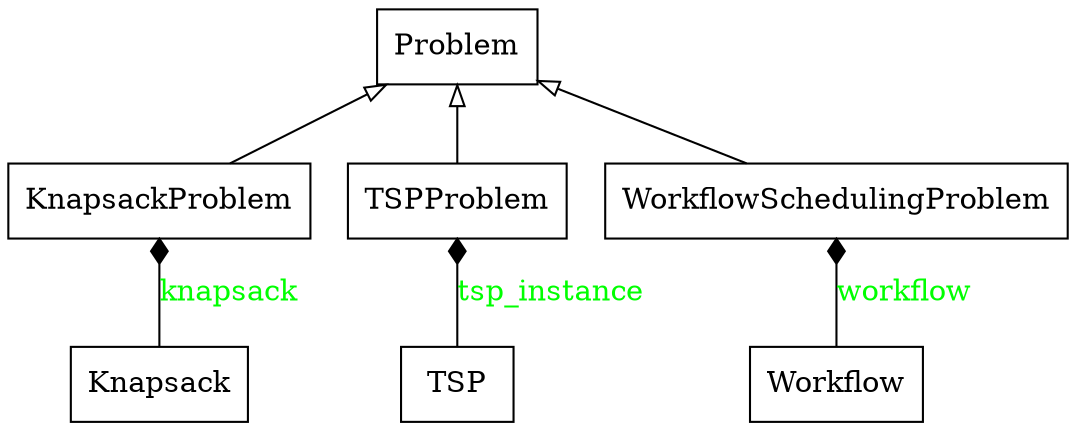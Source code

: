 digraph "classes_problems" {
rankdir=BT
charset="utf-8"
"QHyper.problems.knapsack.Knapsack" [color="black", fontcolor="black", label="Knapsack", shape="record", style="solid"];
"QHyper.problems.knapsack.KnapsackProblem" [color="black", fontcolor="black", label="KnapsackProblem", shape="record", style="solid"];
"QHyper.problems.base.Problem" [color="black", fontcolor="black", label="Problem", shape="record", style="solid"];
"QHyper.problems.tsp.TSP" [color="black", fontcolor="black", label="TSP", shape="record", style="solid"];
"QHyper.problems.tsp.TSPProblem" [color="black", fontcolor="black", label="TSPProblem", shape="record", style="solid"];
"QHyper.problems.workflow_scheduling.Workflow" [color="black", fontcolor="black", label="Workflow", shape="record", style="solid"];
"QHyper.problems.workflow_scheduling.WorkflowSchedulingProblem" [color="black", fontcolor="black", label="WorkflowSchedulingProblem", shape="record", style="solid"];
"QHyper.problems.knapsack.KnapsackProblem" -> "QHyper.problems.base.Problem" [arrowhead="empty", arrowtail="none"];
"QHyper.problems.tsp.TSPProblem" -> "QHyper.problems.base.Problem" [arrowhead="empty", arrowtail="none"];
"QHyper.problems.workflow_scheduling.WorkflowSchedulingProblem" -> "QHyper.problems.base.Problem" [arrowhead="empty", arrowtail="none"];
"QHyper.problems.knapsack.Knapsack" -> "QHyper.problems.knapsack.KnapsackProblem" [arrowhead="diamond", arrowtail="none", fontcolor="green", label="knapsack", style="solid"];
"QHyper.problems.tsp.TSP" -> "QHyper.problems.tsp.TSPProblem" [arrowhead="diamond", arrowtail="none", fontcolor="green", label="tsp_instance", style="solid"];
"QHyper.problems.workflow_scheduling.Workflow" -> "QHyper.problems.workflow_scheduling.WorkflowSchedulingProblem" [arrowhead="diamond", arrowtail="none", fontcolor="green", label="workflow", style="solid"];
}
